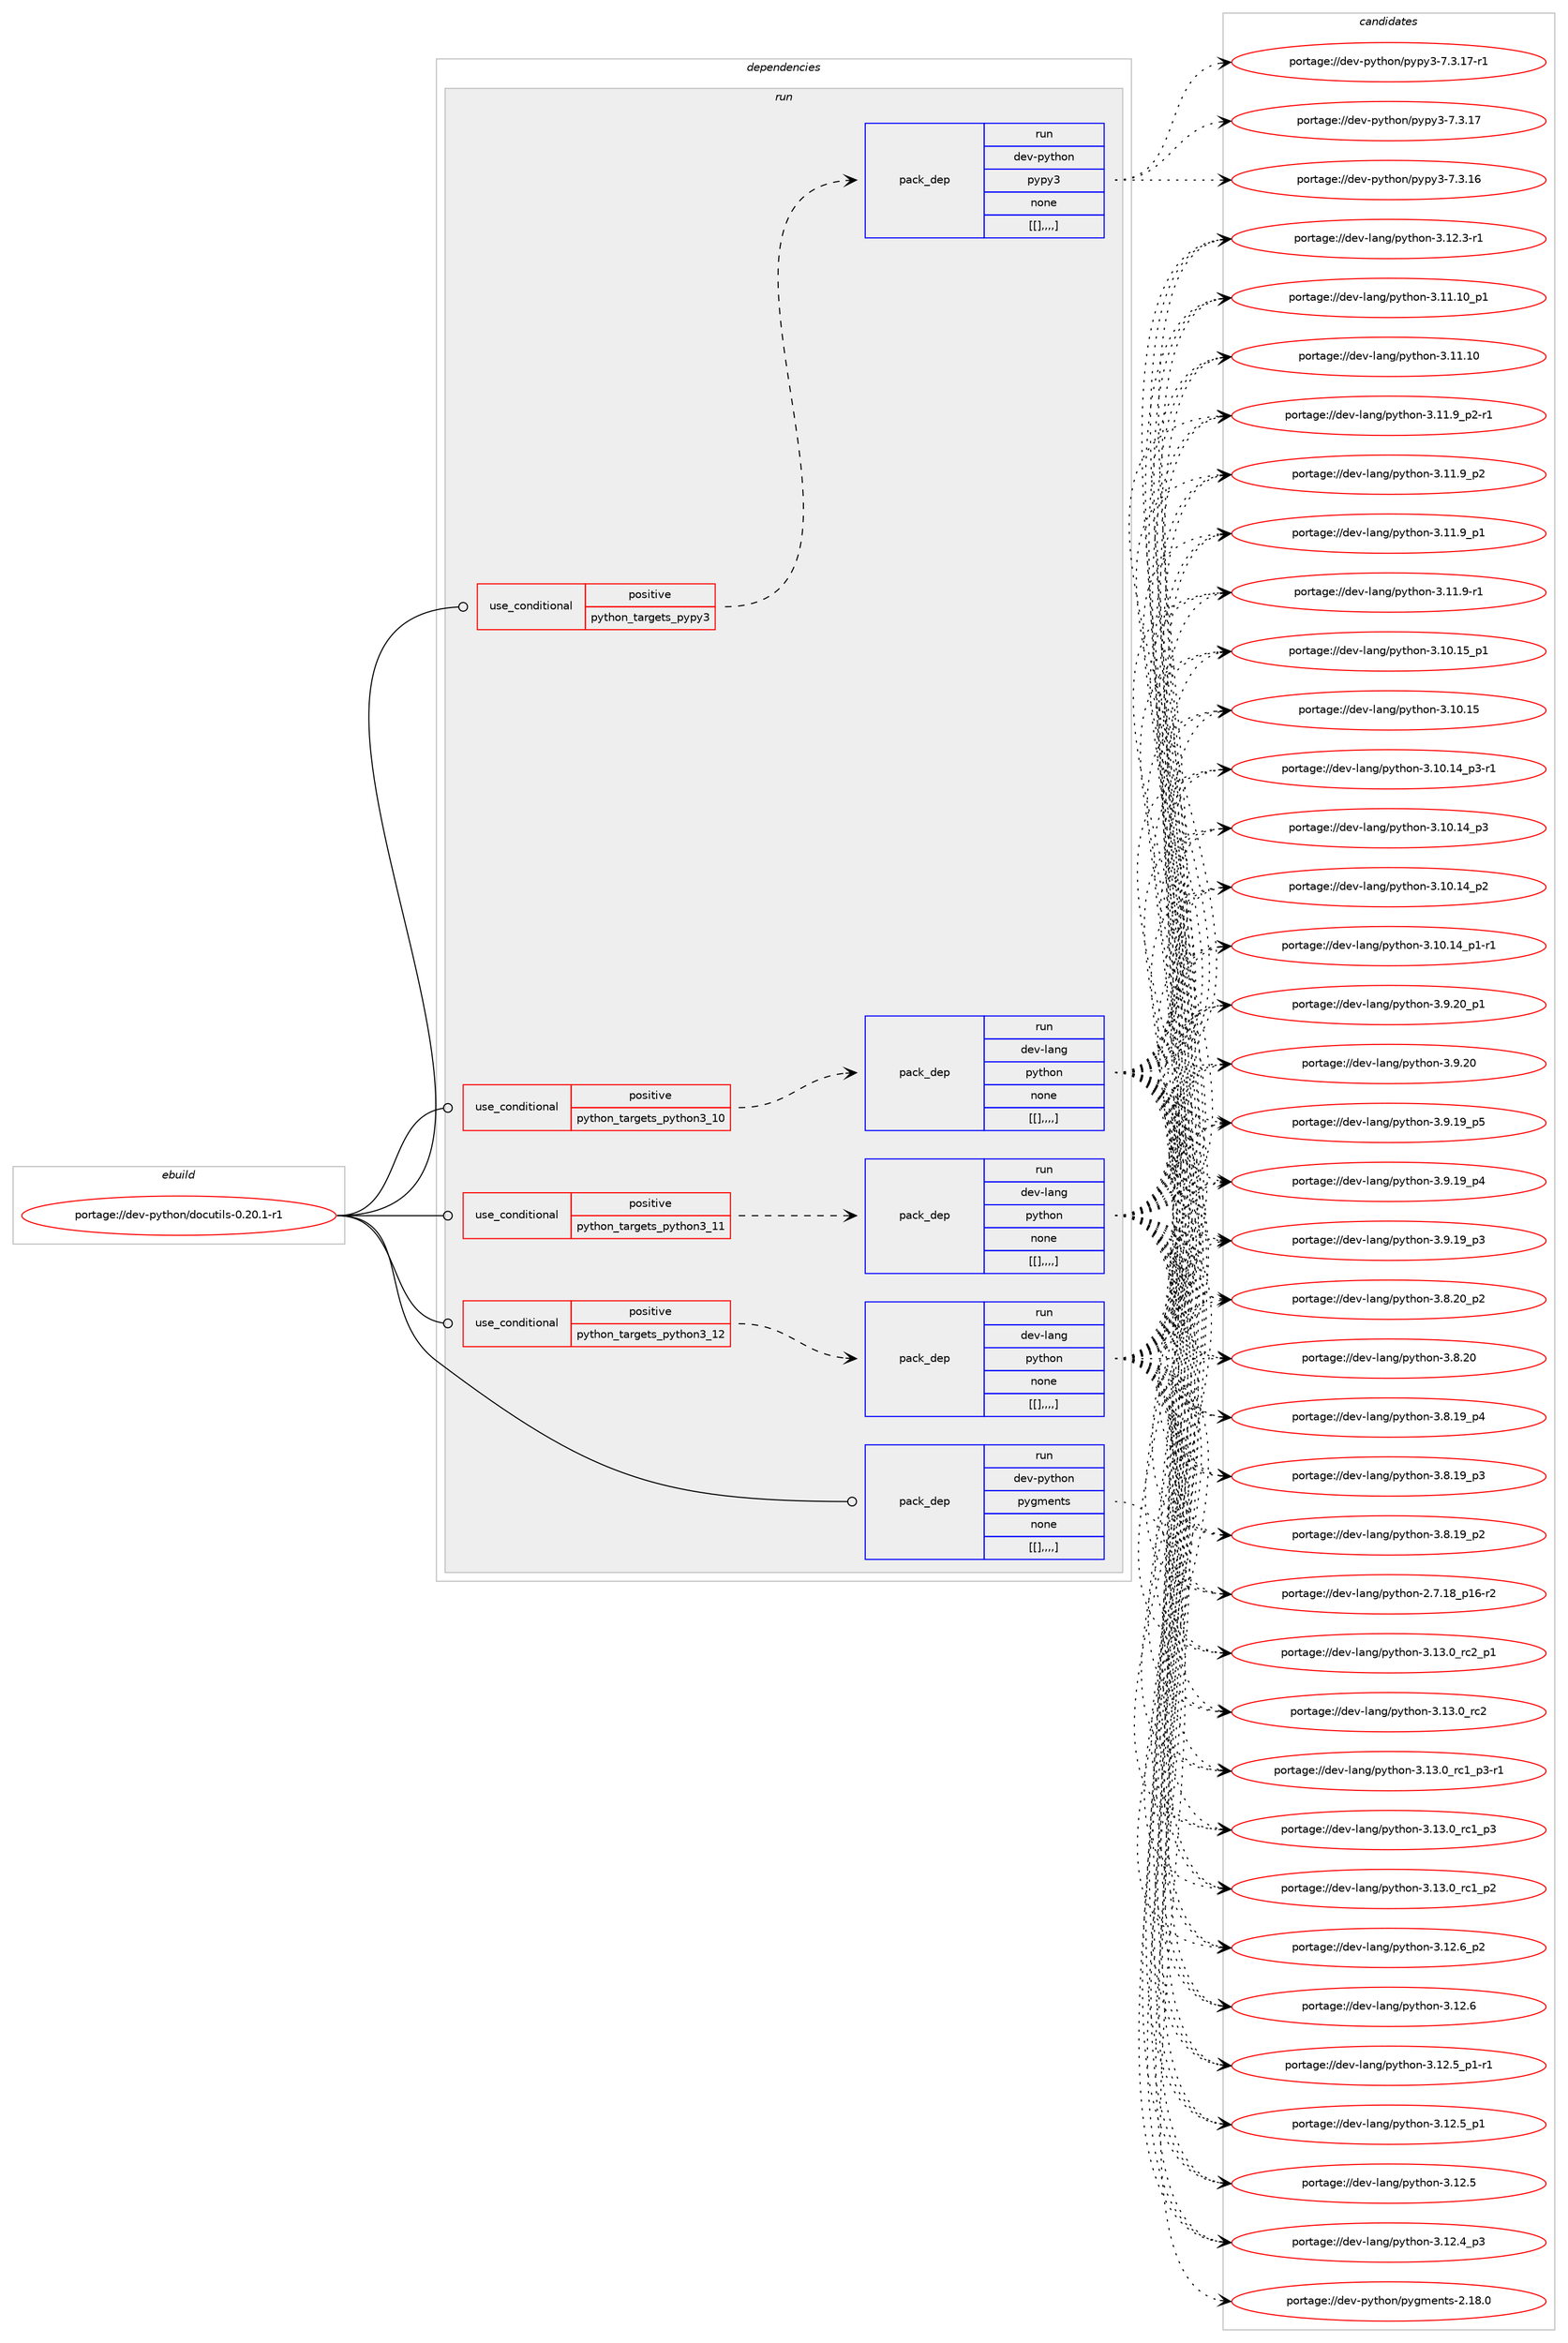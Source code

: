 digraph prolog {

# *************
# Graph options
# *************

newrank=true;
concentrate=true;
compound=true;
graph [rankdir=LR,fontname=Helvetica,fontsize=10,ranksep=1.5];#, ranksep=2.5, nodesep=0.2];
edge  [arrowhead=vee];
node  [fontname=Helvetica,fontsize=10];

# **********
# The ebuild
# **********

subgraph cluster_leftcol {
color=gray;
label=<<i>ebuild</i>>;
id [label="portage://dev-python/docutils-0.20.1-r1", color=red, width=4, href="../dev-python/docutils-0.20.1-r1.svg"];
}

# ****************
# The dependencies
# ****************

subgraph cluster_midcol {
color=gray;
label=<<i>dependencies</i>>;
subgraph cluster_compile {
fillcolor="#eeeeee";
style=filled;
label=<<i>compile</i>>;
}
subgraph cluster_compileandrun {
fillcolor="#eeeeee";
style=filled;
label=<<i>compile and run</i>>;
}
subgraph cluster_run {
fillcolor="#eeeeee";
style=filled;
label=<<i>run</i>>;
subgraph cond33603 {
dependency147324 [label=<<TABLE BORDER="0" CELLBORDER="1" CELLSPACING="0" CELLPADDING="4"><TR><TD ROWSPAN="3" CELLPADDING="10">use_conditional</TD></TR><TR><TD>positive</TD></TR><TR><TD>python_targets_pypy3</TD></TR></TABLE>>, shape=none, color=red];
subgraph pack112509 {
dependency147325 [label=<<TABLE BORDER="0" CELLBORDER="1" CELLSPACING="0" CELLPADDING="4" WIDTH="220"><TR><TD ROWSPAN="6" CELLPADDING="30">pack_dep</TD></TR><TR><TD WIDTH="110">run</TD></TR><TR><TD>dev-python</TD></TR><TR><TD>pypy3</TD></TR><TR><TD>none</TD></TR><TR><TD>[[],,,,]</TD></TR></TABLE>>, shape=none, color=blue];
}
dependency147324:e -> dependency147325:w [weight=20,style="dashed",arrowhead="vee"];
}
id:e -> dependency147324:w [weight=20,style="solid",arrowhead="odot"];
subgraph cond33604 {
dependency147326 [label=<<TABLE BORDER="0" CELLBORDER="1" CELLSPACING="0" CELLPADDING="4"><TR><TD ROWSPAN="3" CELLPADDING="10">use_conditional</TD></TR><TR><TD>positive</TD></TR><TR><TD>python_targets_python3_10</TD></TR></TABLE>>, shape=none, color=red];
subgraph pack112510 {
dependency147327 [label=<<TABLE BORDER="0" CELLBORDER="1" CELLSPACING="0" CELLPADDING="4" WIDTH="220"><TR><TD ROWSPAN="6" CELLPADDING="30">pack_dep</TD></TR><TR><TD WIDTH="110">run</TD></TR><TR><TD>dev-lang</TD></TR><TR><TD>python</TD></TR><TR><TD>none</TD></TR><TR><TD>[[],,,,]</TD></TR></TABLE>>, shape=none, color=blue];
}
dependency147326:e -> dependency147327:w [weight=20,style="dashed",arrowhead="vee"];
}
id:e -> dependency147326:w [weight=20,style="solid",arrowhead="odot"];
subgraph cond33605 {
dependency147328 [label=<<TABLE BORDER="0" CELLBORDER="1" CELLSPACING="0" CELLPADDING="4"><TR><TD ROWSPAN="3" CELLPADDING="10">use_conditional</TD></TR><TR><TD>positive</TD></TR><TR><TD>python_targets_python3_11</TD></TR></TABLE>>, shape=none, color=red];
subgraph pack112511 {
dependency147329 [label=<<TABLE BORDER="0" CELLBORDER="1" CELLSPACING="0" CELLPADDING="4" WIDTH="220"><TR><TD ROWSPAN="6" CELLPADDING="30">pack_dep</TD></TR><TR><TD WIDTH="110">run</TD></TR><TR><TD>dev-lang</TD></TR><TR><TD>python</TD></TR><TR><TD>none</TD></TR><TR><TD>[[],,,,]</TD></TR></TABLE>>, shape=none, color=blue];
}
dependency147328:e -> dependency147329:w [weight=20,style="dashed",arrowhead="vee"];
}
id:e -> dependency147328:w [weight=20,style="solid",arrowhead="odot"];
subgraph cond33606 {
dependency147330 [label=<<TABLE BORDER="0" CELLBORDER="1" CELLSPACING="0" CELLPADDING="4"><TR><TD ROWSPAN="3" CELLPADDING="10">use_conditional</TD></TR><TR><TD>positive</TD></TR><TR><TD>python_targets_python3_12</TD></TR></TABLE>>, shape=none, color=red];
subgraph pack112512 {
dependency147331 [label=<<TABLE BORDER="0" CELLBORDER="1" CELLSPACING="0" CELLPADDING="4" WIDTH="220"><TR><TD ROWSPAN="6" CELLPADDING="30">pack_dep</TD></TR><TR><TD WIDTH="110">run</TD></TR><TR><TD>dev-lang</TD></TR><TR><TD>python</TD></TR><TR><TD>none</TD></TR><TR><TD>[[],,,,]</TD></TR></TABLE>>, shape=none, color=blue];
}
dependency147330:e -> dependency147331:w [weight=20,style="dashed",arrowhead="vee"];
}
id:e -> dependency147330:w [weight=20,style="solid",arrowhead="odot"];
subgraph pack112513 {
dependency147332 [label=<<TABLE BORDER="0" CELLBORDER="1" CELLSPACING="0" CELLPADDING="4" WIDTH="220"><TR><TD ROWSPAN="6" CELLPADDING="30">pack_dep</TD></TR><TR><TD WIDTH="110">run</TD></TR><TR><TD>dev-python</TD></TR><TR><TD>pygments</TD></TR><TR><TD>none</TD></TR><TR><TD>[[],,,,]</TD></TR></TABLE>>, shape=none, color=blue];
}
id:e -> dependency147332:w [weight=20,style="solid",arrowhead="odot"];
}
}

# **************
# The candidates
# **************

subgraph cluster_choices {
rank=same;
color=gray;
label=<<i>candidates</i>>;

subgraph choice112509 {
color=black;
nodesep=1;
choice100101118451121211161041111104711212111212151455546514649554511449 [label="portage://dev-python/pypy3-7.3.17-r1", color=red, width=4,href="../dev-python/pypy3-7.3.17-r1.svg"];
choice10010111845112121116104111110471121211121215145554651464955 [label="portage://dev-python/pypy3-7.3.17", color=red, width=4,href="../dev-python/pypy3-7.3.17.svg"];
choice10010111845112121116104111110471121211121215145554651464954 [label="portage://dev-python/pypy3-7.3.16", color=red, width=4,href="../dev-python/pypy3-7.3.16.svg"];
dependency147325:e -> choice100101118451121211161041111104711212111212151455546514649554511449:w [style=dotted,weight="100"];
dependency147325:e -> choice10010111845112121116104111110471121211121215145554651464955:w [style=dotted,weight="100"];
dependency147325:e -> choice10010111845112121116104111110471121211121215145554651464954:w [style=dotted,weight="100"];
}
subgraph choice112510 {
color=black;
nodesep=1;
choice100101118451089711010347112121116104111110455146495146489511499509511249 [label="portage://dev-lang/python-3.13.0_rc2_p1", color=red, width=4,href="../dev-lang/python-3.13.0_rc2_p1.svg"];
choice10010111845108971101034711212111610411111045514649514648951149950 [label="portage://dev-lang/python-3.13.0_rc2", color=red, width=4,href="../dev-lang/python-3.13.0_rc2.svg"];
choice1001011184510897110103471121211161041111104551464951464895114994995112514511449 [label="portage://dev-lang/python-3.13.0_rc1_p3-r1", color=red, width=4,href="../dev-lang/python-3.13.0_rc1_p3-r1.svg"];
choice100101118451089711010347112121116104111110455146495146489511499499511251 [label="portage://dev-lang/python-3.13.0_rc1_p3", color=red, width=4,href="../dev-lang/python-3.13.0_rc1_p3.svg"];
choice100101118451089711010347112121116104111110455146495146489511499499511250 [label="portage://dev-lang/python-3.13.0_rc1_p2", color=red, width=4,href="../dev-lang/python-3.13.0_rc1_p2.svg"];
choice100101118451089711010347112121116104111110455146495046549511250 [label="portage://dev-lang/python-3.12.6_p2", color=red, width=4,href="../dev-lang/python-3.12.6_p2.svg"];
choice10010111845108971101034711212111610411111045514649504654 [label="portage://dev-lang/python-3.12.6", color=red, width=4,href="../dev-lang/python-3.12.6.svg"];
choice1001011184510897110103471121211161041111104551464950465395112494511449 [label="portage://dev-lang/python-3.12.5_p1-r1", color=red, width=4,href="../dev-lang/python-3.12.5_p1-r1.svg"];
choice100101118451089711010347112121116104111110455146495046539511249 [label="portage://dev-lang/python-3.12.5_p1", color=red, width=4,href="../dev-lang/python-3.12.5_p1.svg"];
choice10010111845108971101034711212111610411111045514649504653 [label="portage://dev-lang/python-3.12.5", color=red, width=4,href="../dev-lang/python-3.12.5.svg"];
choice100101118451089711010347112121116104111110455146495046529511251 [label="portage://dev-lang/python-3.12.4_p3", color=red, width=4,href="../dev-lang/python-3.12.4_p3.svg"];
choice100101118451089711010347112121116104111110455146495046514511449 [label="portage://dev-lang/python-3.12.3-r1", color=red, width=4,href="../dev-lang/python-3.12.3-r1.svg"];
choice10010111845108971101034711212111610411111045514649494649489511249 [label="portage://dev-lang/python-3.11.10_p1", color=red, width=4,href="../dev-lang/python-3.11.10_p1.svg"];
choice1001011184510897110103471121211161041111104551464949464948 [label="portage://dev-lang/python-3.11.10", color=red, width=4,href="../dev-lang/python-3.11.10.svg"];
choice1001011184510897110103471121211161041111104551464949465795112504511449 [label="portage://dev-lang/python-3.11.9_p2-r1", color=red, width=4,href="../dev-lang/python-3.11.9_p2-r1.svg"];
choice100101118451089711010347112121116104111110455146494946579511250 [label="portage://dev-lang/python-3.11.9_p2", color=red, width=4,href="../dev-lang/python-3.11.9_p2.svg"];
choice100101118451089711010347112121116104111110455146494946579511249 [label="portage://dev-lang/python-3.11.9_p1", color=red, width=4,href="../dev-lang/python-3.11.9_p1.svg"];
choice100101118451089711010347112121116104111110455146494946574511449 [label="portage://dev-lang/python-3.11.9-r1", color=red, width=4,href="../dev-lang/python-3.11.9-r1.svg"];
choice10010111845108971101034711212111610411111045514649484649539511249 [label="portage://dev-lang/python-3.10.15_p1", color=red, width=4,href="../dev-lang/python-3.10.15_p1.svg"];
choice1001011184510897110103471121211161041111104551464948464953 [label="portage://dev-lang/python-3.10.15", color=red, width=4,href="../dev-lang/python-3.10.15.svg"];
choice100101118451089711010347112121116104111110455146494846495295112514511449 [label="portage://dev-lang/python-3.10.14_p3-r1", color=red, width=4,href="../dev-lang/python-3.10.14_p3-r1.svg"];
choice10010111845108971101034711212111610411111045514649484649529511251 [label="portage://dev-lang/python-3.10.14_p3", color=red, width=4,href="../dev-lang/python-3.10.14_p3.svg"];
choice10010111845108971101034711212111610411111045514649484649529511250 [label="portage://dev-lang/python-3.10.14_p2", color=red, width=4,href="../dev-lang/python-3.10.14_p2.svg"];
choice100101118451089711010347112121116104111110455146494846495295112494511449 [label="portage://dev-lang/python-3.10.14_p1-r1", color=red, width=4,href="../dev-lang/python-3.10.14_p1-r1.svg"];
choice100101118451089711010347112121116104111110455146574650489511249 [label="portage://dev-lang/python-3.9.20_p1", color=red, width=4,href="../dev-lang/python-3.9.20_p1.svg"];
choice10010111845108971101034711212111610411111045514657465048 [label="portage://dev-lang/python-3.9.20", color=red, width=4,href="../dev-lang/python-3.9.20.svg"];
choice100101118451089711010347112121116104111110455146574649579511253 [label="portage://dev-lang/python-3.9.19_p5", color=red, width=4,href="../dev-lang/python-3.9.19_p5.svg"];
choice100101118451089711010347112121116104111110455146574649579511252 [label="portage://dev-lang/python-3.9.19_p4", color=red, width=4,href="../dev-lang/python-3.9.19_p4.svg"];
choice100101118451089711010347112121116104111110455146574649579511251 [label="portage://dev-lang/python-3.9.19_p3", color=red, width=4,href="../dev-lang/python-3.9.19_p3.svg"];
choice100101118451089711010347112121116104111110455146564650489511250 [label="portage://dev-lang/python-3.8.20_p2", color=red, width=4,href="../dev-lang/python-3.8.20_p2.svg"];
choice10010111845108971101034711212111610411111045514656465048 [label="portage://dev-lang/python-3.8.20", color=red, width=4,href="../dev-lang/python-3.8.20.svg"];
choice100101118451089711010347112121116104111110455146564649579511252 [label="portage://dev-lang/python-3.8.19_p4", color=red, width=4,href="../dev-lang/python-3.8.19_p4.svg"];
choice100101118451089711010347112121116104111110455146564649579511251 [label="portage://dev-lang/python-3.8.19_p3", color=red, width=4,href="../dev-lang/python-3.8.19_p3.svg"];
choice100101118451089711010347112121116104111110455146564649579511250 [label="portage://dev-lang/python-3.8.19_p2", color=red, width=4,href="../dev-lang/python-3.8.19_p2.svg"];
choice100101118451089711010347112121116104111110455046554649569511249544511450 [label="portage://dev-lang/python-2.7.18_p16-r2", color=red, width=4,href="../dev-lang/python-2.7.18_p16-r2.svg"];
dependency147327:e -> choice100101118451089711010347112121116104111110455146495146489511499509511249:w [style=dotted,weight="100"];
dependency147327:e -> choice10010111845108971101034711212111610411111045514649514648951149950:w [style=dotted,weight="100"];
dependency147327:e -> choice1001011184510897110103471121211161041111104551464951464895114994995112514511449:w [style=dotted,weight="100"];
dependency147327:e -> choice100101118451089711010347112121116104111110455146495146489511499499511251:w [style=dotted,weight="100"];
dependency147327:e -> choice100101118451089711010347112121116104111110455146495146489511499499511250:w [style=dotted,weight="100"];
dependency147327:e -> choice100101118451089711010347112121116104111110455146495046549511250:w [style=dotted,weight="100"];
dependency147327:e -> choice10010111845108971101034711212111610411111045514649504654:w [style=dotted,weight="100"];
dependency147327:e -> choice1001011184510897110103471121211161041111104551464950465395112494511449:w [style=dotted,weight="100"];
dependency147327:e -> choice100101118451089711010347112121116104111110455146495046539511249:w [style=dotted,weight="100"];
dependency147327:e -> choice10010111845108971101034711212111610411111045514649504653:w [style=dotted,weight="100"];
dependency147327:e -> choice100101118451089711010347112121116104111110455146495046529511251:w [style=dotted,weight="100"];
dependency147327:e -> choice100101118451089711010347112121116104111110455146495046514511449:w [style=dotted,weight="100"];
dependency147327:e -> choice10010111845108971101034711212111610411111045514649494649489511249:w [style=dotted,weight="100"];
dependency147327:e -> choice1001011184510897110103471121211161041111104551464949464948:w [style=dotted,weight="100"];
dependency147327:e -> choice1001011184510897110103471121211161041111104551464949465795112504511449:w [style=dotted,weight="100"];
dependency147327:e -> choice100101118451089711010347112121116104111110455146494946579511250:w [style=dotted,weight="100"];
dependency147327:e -> choice100101118451089711010347112121116104111110455146494946579511249:w [style=dotted,weight="100"];
dependency147327:e -> choice100101118451089711010347112121116104111110455146494946574511449:w [style=dotted,weight="100"];
dependency147327:e -> choice10010111845108971101034711212111610411111045514649484649539511249:w [style=dotted,weight="100"];
dependency147327:e -> choice1001011184510897110103471121211161041111104551464948464953:w [style=dotted,weight="100"];
dependency147327:e -> choice100101118451089711010347112121116104111110455146494846495295112514511449:w [style=dotted,weight="100"];
dependency147327:e -> choice10010111845108971101034711212111610411111045514649484649529511251:w [style=dotted,weight="100"];
dependency147327:e -> choice10010111845108971101034711212111610411111045514649484649529511250:w [style=dotted,weight="100"];
dependency147327:e -> choice100101118451089711010347112121116104111110455146494846495295112494511449:w [style=dotted,weight="100"];
dependency147327:e -> choice100101118451089711010347112121116104111110455146574650489511249:w [style=dotted,weight="100"];
dependency147327:e -> choice10010111845108971101034711212111610411111045514657465048:w [style=dotted,weight="100"];
dependency147327:e -> choice100101118451089711010347112121116104111110455146574649579511253:w [style=dotted,weight="100"];
dependency147327:e -> choice100101118451089711010347112121116104111110455146574649579511252:w [style=dotted,weight="100"];
dependency147327:e -> choice100101118451089711010347112121116104111110455146574649579511251:w [style=dotted,weight="100"];
dependency147327:e -> choice100101118451089711010347112121116104111110455146564650489511250:w [style=dotted,weight="100"];
dependency147327:e -> choice10010111845108971101034711212111610411111045514656465048:w [style=dotted,weight="100"];
dependency147327:e -> choice100101118451089711010347112121116104111110455146564649579511252:w [style=dotted,weight="100"];
dependency147327:e -> choice100101118451089711010347112121116104111110455146564649579511251:w [style=dotted,weight="100"];
dependency147327:e -> choice100101118451089711010347112121116104111110455146564649579511250:w [style=dotted,weight="100"];
dependency147327:e -> choice100101118451089711010347112121116104111110455046554649569511249544511450:w [style=dotted,weight="100"];
}
subgraph choice112511 {
color=black;
nodesep=1;
choice100101118451089711010347112121116104111110455146495146489511499509511249 [label="portage://dev-lang/python-3.13.0_rc2_p1", color=red, width=4,href="../dev-lang/python-3.13.0_rc2_p1.svg"];
choice10010111845108971101034711212111610411111045514649514648951149950 [label="portage://dev-lang/python-3.13.0_rc2", color=red, width=4,href="../dev-lang/python-3.13.0_rc2.svg"];
choice1001011184510897110103471121211161041111104551464951464895114994995112514511449 [label="portage://dev-lang/python-3.13.0_rc1_p3-r1", color=red, width=4,href="../dev-lang/python-3.13.0_rc1_p3-r1.svg"];
choice100101118451089711010347112121116104111110455146495146489511499499511251 [label="portage://dev-lang/python-3.13.0_rc1_p3", color=red, width=4,href="../dev-lang/python-3.13.0_rc1_p3.svg"];
choice100101118451089711010347112121116104111110455146495146489511499499511250 [label="portage://dev-lang/python-3.13.0_rc1_p2", color=red, width=4,href="../dev-lang/python-3.13.0_rc1_p2.svg"];
choice100101118451089711010347112121116104111110455146495046549511250 [label="portage://dev-lang/python-3.12.6_p2", color=red, width=4,href="../dev-lang/python-3.12.6_p2.svg"];
choice10010111845108971101034711212111610411111045514649504654 [label="portage://dev-lang/python-3.12.6", color=red, width=4,href="../dev-lang/python-3.12.6.svg"];
choice1001011184510897110103471121211161041111104551464950465395112494511449 [label="portage://dev-lang/python-3.12.5_p1-r1", color=red, width=4,href="../dev-lang/python-3.12.5_p1-r1.svg"];
choice100101118451089711010347112121116104111110455146495046539511249 [label="portage://dev-lang/python-3.12.5_p1", color=red, width=4,href="../dev-lang/python-3.12.5_p1.svg"];
choice10010111845108971101034711212111610411111045514649504653 [label="portage://dev-lang/python-3.12.5", color=red, width=4,href="../dev-lang/python-3.12.5.svg"];
choice100101118451089711010347112121116104111110455146495046529511251 [label="portage://dev-lang/python-3.12.4_p3", color=red, width=4,href="../dev-lang/python-3.12.4_p3.svg"];
choice100101118451089711010347112121116104111110455146495046514511449 [label="portage://dev-lang/python-3.12.3-r1", color=red, width=4,href="../dev-lang/python-3.12.3-r1.svg"];
choice10010111845108971101034711212111610411111045514649494649489511249 [label="portage://dev-lang/python-3.11.10_p1", color=red, width=4,href="../dev-lang/python-3.11.10_p1.svg"];
choice1001011184510897110103471121211161041111104551464949464948 [label="portage://dev-lang/python-3.11.10", color=red, width=4,href="../dev-lang/python-3.11.10.svg"];
choice1001011184510897110103471121211161041111104551464949465795112504511449 [label="portage://dev-lang/python-3.11.9_p2-r1", color=red, width=4,href="../dev-lang/python-3.11.9_p2-r1.svg"];
choice100101118451089711010347112121116104111110455146494946579511250 [label="portage://dev-lang/python-3.11.9_p2", color=red, width=4,href="../dev-lang/python-3.11.9_p2.svg"];
choice100101118451089711010347112121116104111110455146494946579511249 [label="portage://dev-lang/python-3.11.9_p1", color=red, width=4,href="../dev-lang/python-3.11.9_p1.svg"];
choice100101118451089711010347112121116104111110455146494946574511449 [label="portage://dev-lang/python-3.11.9-r1", color=red, width=4,href="../dev-lang/python-3.11.9-r1.svg"];
choice10010111845108971101034711212111610411111045514649484649539511249 [label="portage://dev-lang/python-3.10.15_p1", color=red, width=4,href="../dev-lang/python-3.10.15_p1.svg"];
choice1001011184510897110103471121211161041111104551464948464953 [label="portage://dev-lang/python-3.10.15", color=red, width=4,href="../dev-lang/python-3.10.15.svg"];
choice100101118451089711010347112121116104111110455146494846495295112514511449 [label="portage://dev-lang/python-3.10.14_p3-r1", color=red, width=4,href="../dev-lang/python-3.10.14_p3-r1.svg"];
choice10010111845108971101034711212111610411111045514649484649529511251 [label="portage://dev-lang/python-3.10.14_p3", color=red, width=4,href="../dev-lang/python-3.10.14_p3.svg"];
choice10010111845108971101034711212111610411111045514649484649529511250 [label="portage://dev-lang/python-3.10.14_p2", color=red, width=4,href="../dev-lang/python-3.10.14_p2.svg"];
choice100101118451089711010347112121116104111110455146494846495295112494511449 [label="portage://dev-lang/python-3.10.14_p1-r1", color=red, width=4,href="../dev-lang/python-3.10.14_p1-r1.svg"];
choice100101118451089711010347112121116104111110455146574650489511249 [label="portage://dev-lang/python-3.9.20_p1", color=red, width=4,href="../dev-lang/python-3.9.20_p1.svg"];
choice10010111845108971101034711212111610411111045514657465048 [label="portage://dev-lang/python-3.9.20", color=red, width=4,href="../dev-lang/python-3.9.20.svg"];
choice100101118451089711010347112121116104111110455146574649579511253 [label="portage://dev-lang/python-3.9.19_p5", color=red, width=4,href="../dev-lang/python-3.9.19_p5.svg"];
choice100101118451089711010347112121116104111110455146574649579511252 [label="portage://dev-lang/python-3.9.19_p4", color=red, width=4,href="../dev-lang/python-3.9.19_p4.svg"];
choice100101118451089711010347112121116104111110455146574649579511251 [label="portage://dev-lang/python-3.9.19_p3", color=red, width=4,href="../dev-lang/python-3.9.19_p3.svg"];
choice100101118451089711010347112121116104111110455146564650489511250 [label="portage://dev-lang/python-3.8.20_p2", color=red, width=4,href="../dev-lang/python-3.8.20_p2.svg"];
choice10010111845108971101034711212111610411111045514656465048 [label="portage://dev-lang/python-3.8.20", color=red, width=4,href="../dev-lang/python-3.8.20.svg"];
choice100101118451089711010347112121116104111110455146564649579511252 [label="portage://dev-lang/python-3.8.19_p4", color=red, width=4,href="../dev-lang/python-3.8.19_p4.svg"];
choice100101118451089711010347112121116104111110455146564649579511251 [label="portage://dev-lang/python-3.8.19_p3", color=red, width=4,href="../dev-lang/python-3.8.19_p3.svg"];
choice100101118451089711010347112121116104111110455146564649579511250 [label="portage://dev-lang/python-3.8.19_p2", color=red, width=4,href="../dev-lang/python-3.8.19_p2.svg"];
choice100101118451089711010347112121116104111110455046554649569511249544511450 [label="portage://dev-lang/python-2.7.18_p16-r2", color=red, width=4,href="../dev-lang/python-2.7.18_p16-r2.svg"];
dependency147329:e -> choice100101118451089711010347112121116104111110455146495146489511499509511249:w [style=dotted,weight="100"];
dependency147329:e -> choice10010111845108971101034711212111610411111045514649514648951149950:w [style=dotted,weight="100"];
dependency147329:e -> choice1001011184510897110103471121211161041111104551464951464895114994995112514511449:w [style=dotted,weight="100"];
dependency147329:e -> choice100101118451089711010347112121116104111110455146495146489511499499511251:w [style=dotted,weight="100"];
dependency147329:e -> choice100101118451089711010347112121116104111110455146495146489511499499511250:w [style=dotted,weight="100"];
dependency147329:e -> choice100101118451089711010347112121116104111110455146495046549511250:w [style=dotted,weight="100"];
dependency147329:e -> choice10010111845108971101034711212111610411111045514649504654:w [style=dotted,weight="100"];
dependency147329:e -> choice1001011184510897110103471121211161041111104551464950465395112494511449:w [style=dotted,weight="100"];
dependency147329:e -> choice100101118451089711010347112121116104111110455146495046539511249:w [style=dotted,weight="100"];
dependency147329:e -> choice10010111845108971101034711212111610411111045514649504653:w [style=dotted,weight="100"];
dependency147329:e -> choice100101118451089711010347112121116104111110455146495046529511251:w [style=dotted,weight="100"];
dependency147329:e -> choice100101118451089711010347112121116104111110455146495046514511449:w [style=dotted,weight="100"];
dependency147329:e -> choice10010111845108971101034711212111610411111045514649494649489511249:w [style=dotted,weight="100"];
dependency147329:e -> choice1001011184510897110103471121211161041111104551464949464948:w [style=dotted,weight="100"];
dependency147329:e -> choice1001011184510897110103471121211161041111104551464949465795112504511449:w [style=dotted,weight="100"];
dependency147329:e -> choice100101118451089711010347112121116104111110455146494946579511250:w [style=dotted,weight="100"];
dependency147329:e -> choice100101118451089711010347112121116104111110455146494946579511249:w [style=dotted,weight="100"];
dependency147329:e -> choice100101118451089711010347112121116104111110455146494946574511449:w [style=dotted,weight="100"];
dependency147329:e -> choice10010111845108971101034711212111610411111045514649484649539511249:w [style=dotted,weight="100"];
dependency147329:e -> choice1001011184510897110103471121211161041111104551464948464953:w [style=dotted,weight="100"];
dependency147329:e -> choice100101118451089711010347112121116104111110455146494846495295112514511449:w [style=dotted,weight="100"];
dependency147329:e -> choice10010111845108971101034711212111610411111045514649484649529511251:w [style=dotted,weight="100"];
dependency147329:e -> choice10010111845108971101034711212111610411111045514649484649529511250:w [style=dotted,weight="100"];
dependency147329:e -> choice100101118451089711010347112121116104111110455146494846495295112494511449:w [style=dotted,weight="100"];
dependency147329:e -> choice100101118451089711010347112121116104111110455146574650489511249:w [style=dotted,weight="100"];
dependency147329:e -> choice10010111845108971101034711212111610411111045514657465048:w [style=dotted,weight="100"];
dependency147329:e -> choice100101118451089711010347112121116104111110455146574649579511253:w [style=dotted,weight="100"];
dependency147329:e -> choice100101118451089711010347112121116104111110455146574649579511252:w [style=dotted,weight="100"];
dependency147329:e -> choice100101118451089711010347112121116104111110455146574649579511251:w [style=dotted,weight="100"];
dependency147329:e -> choice100101118451089711010347112121116104111110455146564650489511250:w [style=dotted,weight="100"];
dependency147329:e -> choice10010111845108971101034711212111610411111045514656465048:w [style=dotted,weight="100"];
dependency147329:e -> choice100101118451089711010347112121116104111110455146564649579511252:w [style=dotted,weight="100"];
dependency147329:e -> choice100101118451089711010347112121116104111110455146564649579511251:w [style=dotted,weight="100"];
dependency147329:e -> choice100101118451089711010347112121116104111110455146564649579511250:w [style=dotted,weight="100"];
dependency147329:e -> choice100101118451089711010347112121116104111110455046554649569511249544511450:w [style=dotted,weight="100"];
}
subgraph choice112512 {
color=black;
nodesep=1;
choice100101118451089711010347112121116104111110455146495146489511499509511249 [label="portage://dev-lang/python-3.13.0_rc2_p1", color=red, width=4,href="../dev-lang/python-3.13.0_rc2_p1.svg"];
choice10010111845108971101034711212111610411111045514649514648951149950 [label="portage://dev-lang/python-3.13.0_rc2", color=red, width=4,href="../dev-lang/python-3.13.0_rc2.svg"];
choice1001011184510897110103471121211161041111104551464951464895114994995112514511449 [label="portage://dev-lang/python-3.13.0_rc1_p3-r1", color=red, width=4,href="../dev-lang/python-3.13.0_rc1_p3-r1.svg"];
choice100101118451089711010347112121116104111110455146495146489511499499511251 [label="portage://dev-lang/python-3.13.0_rc1_p3", color=red, width=4,href="../dev-lang/python-3.13.0_rc1_p3.svg"];
choice100101118451089711010347112121116104111110455146495146489511499499511250 [label="portage://dev-lang/python-3.13.0_rc1_p2", color=red, width=4,href="../dev-lang/python-3.13.0_rc1_p2.svg"];
choice100101118451089711010347112121116104111110455146495046549511250 [label="portage://dev-lang/python-3.12.6_p2", color=red, width=4,href="../dev-lang/python-3.12.6_p2.svg"];
choice10010111845108971101034711212111610411111045514649504654 [label="portage://dev-lang/python-3.12.6", color=red, width=4,href="../dev-lang/python-3.12.6.svg"];
choice1001011184510897110103471121211161041111104551464950465395112494511449 [label="portage://dev-lang/python-3.12.5_p1-r1", color=red, width=4,href="../dev-lang/python-3.12.5_p1-r1.svg"];
choice100101118451089711010347112121116104111110455146495046539511249 [label="portage://dev-lang/python-3.12.5_p1", color=red, width=4,href="../dev-lang/python-3.12.5_p1.svg"];
choice10010111845108971101034711212111610411111045514649504653 [label="portage://dev-lang/python-3.12.5", color=red, width=4,href="../dev-lang/python-3.12.5.svg"];
choice100101118451089711010347112121116104111110455146495046529511251 [label="portage://dev-lang/python-3.12.4_p3", color=red, width=4,href="../dev-lang/python-3.12.4_p3.svg"];
choice100101118451089711010347112121116104111110455146495046514511449 [label="portage://dev-lang/python-3.12.3-r1", color=red, width=4,href="../dev-lang/python-3.12.3-r1.svg"];
choice10010111845108971101034711212111610411111045514649494649489511249 [label="portage://dev-lang/python-3.11.10_p1", color=red, width=4,href="../dev-lang/python-3.11.10_p1.svg"];
choice1001011184510897110103471121211161041111104551464949464948 [label="portage://dev-lang/python-3.11.10", color=red, width=4,href="../dev-lang/python-3.11.10.svg"];
choice1001011184510897110103471121211161041111104551464949465795112504511449 [label="portage://dev-lang/python-3.11.9_p2-r1", color=red, width=4,href="../dev-lang/python-3.11.9_p2-r1.svg"];
choice100101118451089711010347112121116104111110455146494946579511250 [label="portage://dev-lang/python-3.11.9_p2", color=red, width=4,href="../dev-lang/python-3.11.9_p2.svg"];
choice100101118451089711010347112121116104111110455146494946579511249 [label="portage://dev-lang/python-3.11.9_p1", color=red, width=4,href="../dev-lang/python-3.11.9_p1.svg"];
choice100101118451089711010347112121116104111110455146494946574511449 [label="portage://dev-lang/python-3.11.9-r1", color=red, width=4,href="../dev-lang/python-3.11.9-r1.svg"];
choice10010111845108971101034711212111610411111045514649484649539511249 [label="portage://dev-lang/python-3.10.15_p1", color=red, width=4,href="../dev-lang/python-3.10.15_p1.svg"];
choice1001011184510897110103471121211161041111104551464948464953 [label="portage://dev-lang/python-3.10.15", color=red, width=4,href="../dev-lang/python-3.10.15.svg"];
choice100101118451089711010347112121116104111110455146494846495295112514511449 [label="portage://dev-lang/python-3.10.14_p3-r1", color=red, width=4,href="../dev-lang/python-3.10.14_p3-r1.svg"];
choice10010111845108971101034711212111610411111045514649484649529511251 [label="portage://dev-lang/python-3.10.14_p3", color=red, width=4,href="../dev-lang/python-3.10.14_p3.svg"];
choice10010111845108971101034711212111610411111045514649484649529511250 [label="portage://dev-lang/python-3.10.14_p2", color=red, width=4,href="../dev-lang/python-3.10.14_p2.svg"];
choice100101118451089711010347112121116104111110455146494846495295112494511449 [label="portage://dev-lang/python-3.10.14_p1-r1", color=red, width=4,href="../dev-lang/python-3.10.14_p1-r1.svg"];
choice100101118451089711010347112121116104111110455146574650489511249 [label="portage://dev-lang/python-3.9.20_p1", color=red, width=4,href="../dev-lang/python-3.9.20_p1.svg"];
choice10010111845108971101034711212111610411111045514657465048 [label="portage://dev-lang/python-3.9.20", color=red, width=4,href="../dev-lang/python-3.9.20.svg"];
choice100101118451089711010347112121116104111110455146574649579511253 [label="portage://dev-lang/python-3.9.19_p5", color=red, width=4,href="../dev-lang/python-3.9.19_p5.svg"];
choice100101118451089711010347112121116104111110455146574649579511252 [label="portage://dev-lang/python-3.9.19_p4", color=red, width=4,href="../dev-lang/python-3.9.19_p4.svg"];
choice100101118451089711010347112121116104111110455146574649579511251 [label="portage://dev-lang/python-3.9.19_p3", color=red, width=4,href="../dev-lang/python-3.9.19_p3.svg"];
choice100101118451089711010347112121116104111110455146564650489511250 [label="portage://dev-lang/python-3.8.20_p2", color=red, width=4,href="../dev-lang/python-3.8.20_p2.svg"];
choice10010111845108971101034711212111610411111045514656465048 [label="portage://dev-lang/python-3.8.20", color=red, width=4,href="../dev-lang/python-3.8.20.svg"];
choice100101118451089711010347112121116104111110455146564649579511252 [label="portage://dev-lang/python-3.8.19_p4", color=red, width=4,href="../dev-lang/python-3.8.19_p4.svg"];
choice100101118451089711010347112121116104111110455146564649579511251 [label="portage://dev-lang/python-3.8.19_p3", color=red, width=4,href="../dev-lang/python-3.8.19_p3.svg"];
choice100101118451089711010347112121116104111110455146564649579511250 [label="portage://dev-lang/python-3.8.19_p2", color=red, width=4,href="../dev-lang/python-3.8.19_p2.svg"];
choice100101118451089711010347112121116104111110455046554649569511249544511450 [label="portage://dev-lang/python-2.7.18_p16-r2", color=red, width=4,href="../dev-lang/python-2.7.18_p16-r2.svg"];
dependency147331:e -> choice100101118451089711010347112121116104111110455146495146489511499509511249:w [style=dotted,weight="100"];
dependency147331:e -> choice10010111845108971101034711212111610411111045514649514648951149950:w [style=dotted,weight="100"];
dependency147331:e -> choice1001011184510897110103471121211161041111104551464951464895114994995112514511449:w [style=dotted,weight="100"];
dependency147331:e -> choice100101118451089711010347112121116104111110455146495146489511499499511251:w [style=dotted,weight="100"];
dependency147331:e -> choice100101118451089711010347112121116104111110455146495146489511499499511250:w [style=dotted,weight="100"];
dependency147331:e -> choice100101118451089711010347112121116104111110455146495046549511250:w [style=dotted,weight="100"];
dependency147331:e -> choice10010111845108971101034711212111610411111045514649504654:w [style=dotted,weight="100"];
dependency147331:e -> choice1001011184510897110103471121211161041111104551464950465395112494511449:w [style=dotted,weight="100"];
dependency147331:e -> choice100101118451089711010347112121116104111110455146495046539511249:w [style=dotted,weight="100"];
dependency147331:e -> choice10010111845108971101034711212111610411111045514649504653:w [style=dotted,weight="100"];
dependency147331:e -> choice100101118451089711010347112121116104111110455146495046529511251:w [style=dotted,weight="100"];
dependency147331:e -> choice100101118451089711010347112121116104111110455146495046514511449:w [style=dotted,weight="100"];
dependency147331:e -> choice10010111845108971101034711212111610411111045514649494649489511249:w [style=dotted,weight="100"];
dependency147331:e -> choice1001011184510897110103471121211161041111104551464949464948:w [style=dotted,weight="100"];
dependency147331:e -> choice1001011184510897110103471121211161041111104551464949465795112504511449:w [style=dotted,weight="100"];
dependency147331:e -> choice100101118451089711010347112121116104111110455146494946579511250:w [style=dotted,weight="100"];
dependency147331:e -> choice100101118451089711010347112121116104111110455146494946579511249:w [style=dotted,weight="100"];
dependency147331:e -> choice100101118451089711010347112121116104111110455146494946574511449:w [style=dotted,weight="100"];
dependency147331:e -> choice10010111845108971101034711212111610411111045514649484649539511249:w [style=dotted,weight="100"];
dependency147331:e -> choice1001011184510897110103471121211161041111104551464948464953:w [style=dotted,weight="100"];
dependency147331:e -> choice100101118451089711010347112121116104111110455146494846495295112514511449:w [style=dotted,weight="100"];
dependency147331:e -> choice10010111845108971101034711212111610411111045514649484649529511251:w [style=dotted,weight="100"];
dependency147331:e -> choice10010111845108971101034711212111610411111045514649484649529511250:w [style=dotted,weight="100"];
dependency147331:e -> choice100101118451089711010347112121116104111110455146494846495295112494511449:w [style=dotted,weight="100"];
dependency147331:e -> choice100101118451089711010347112121116104111110455146574650489511249:w [style=dotted,weight="100"];
dependency147331:e -> choice10010111845108971101034711212111610411111045514657465048:w [style=dotted,weight="100"];
dependency147331:e -> choice100101118451089711010347112121116104111110455146574649579511253:w [style=dotted,weight="100"];
dependency147331:e -> choice100101118451089711010347112121116104111110455146574649579511252:w [style=dotted,weight="100"];
dependency147331:e -> choice100101118451089711010347112121116104111110455146574649579511251:w [style=dotted,weight="100"];
dependency147331:e -> choice100101118451089711010347112121116104111110455146564650489511250:w [style=dotted,weight="100"];
dependency147331:e -> choice10010111845108971101034711212111610411111045514656465048:w [style=dotted,weight="100"];
dependency147331:e -> choice100101118451089711010347112121116104111110455146564649579511252:w [style=dotted,weight="100"];
dependency147331:e -> choice100101118451089711010347112121116104111110455146564649579511251:w [style=dotted,weight="100"];
dependency147331:e -> choice100101118451089711010347112121116104111110455146564649579511250:w [style=dotted,weight="100"];
dependency147331:e -> choice100101118451089711010347112121116104111110455046554649569511249544511450:w [style=dotted,weight="100"];
}
subgraph choice112513 {
color=black;
nodesep=1;
choice100101118451121211161041111104711212110310910111011611545504649564648 [label="portage://dev-python/pygments-2.18.0", color=red, width=4,href="../dev-python/pygments-2.18.0.svg"];
dependency147332:e -> choice100101118451121211161041111104711212110310910111011611545504649564648:w [style=dotted,weight="100"];
}
}

}
